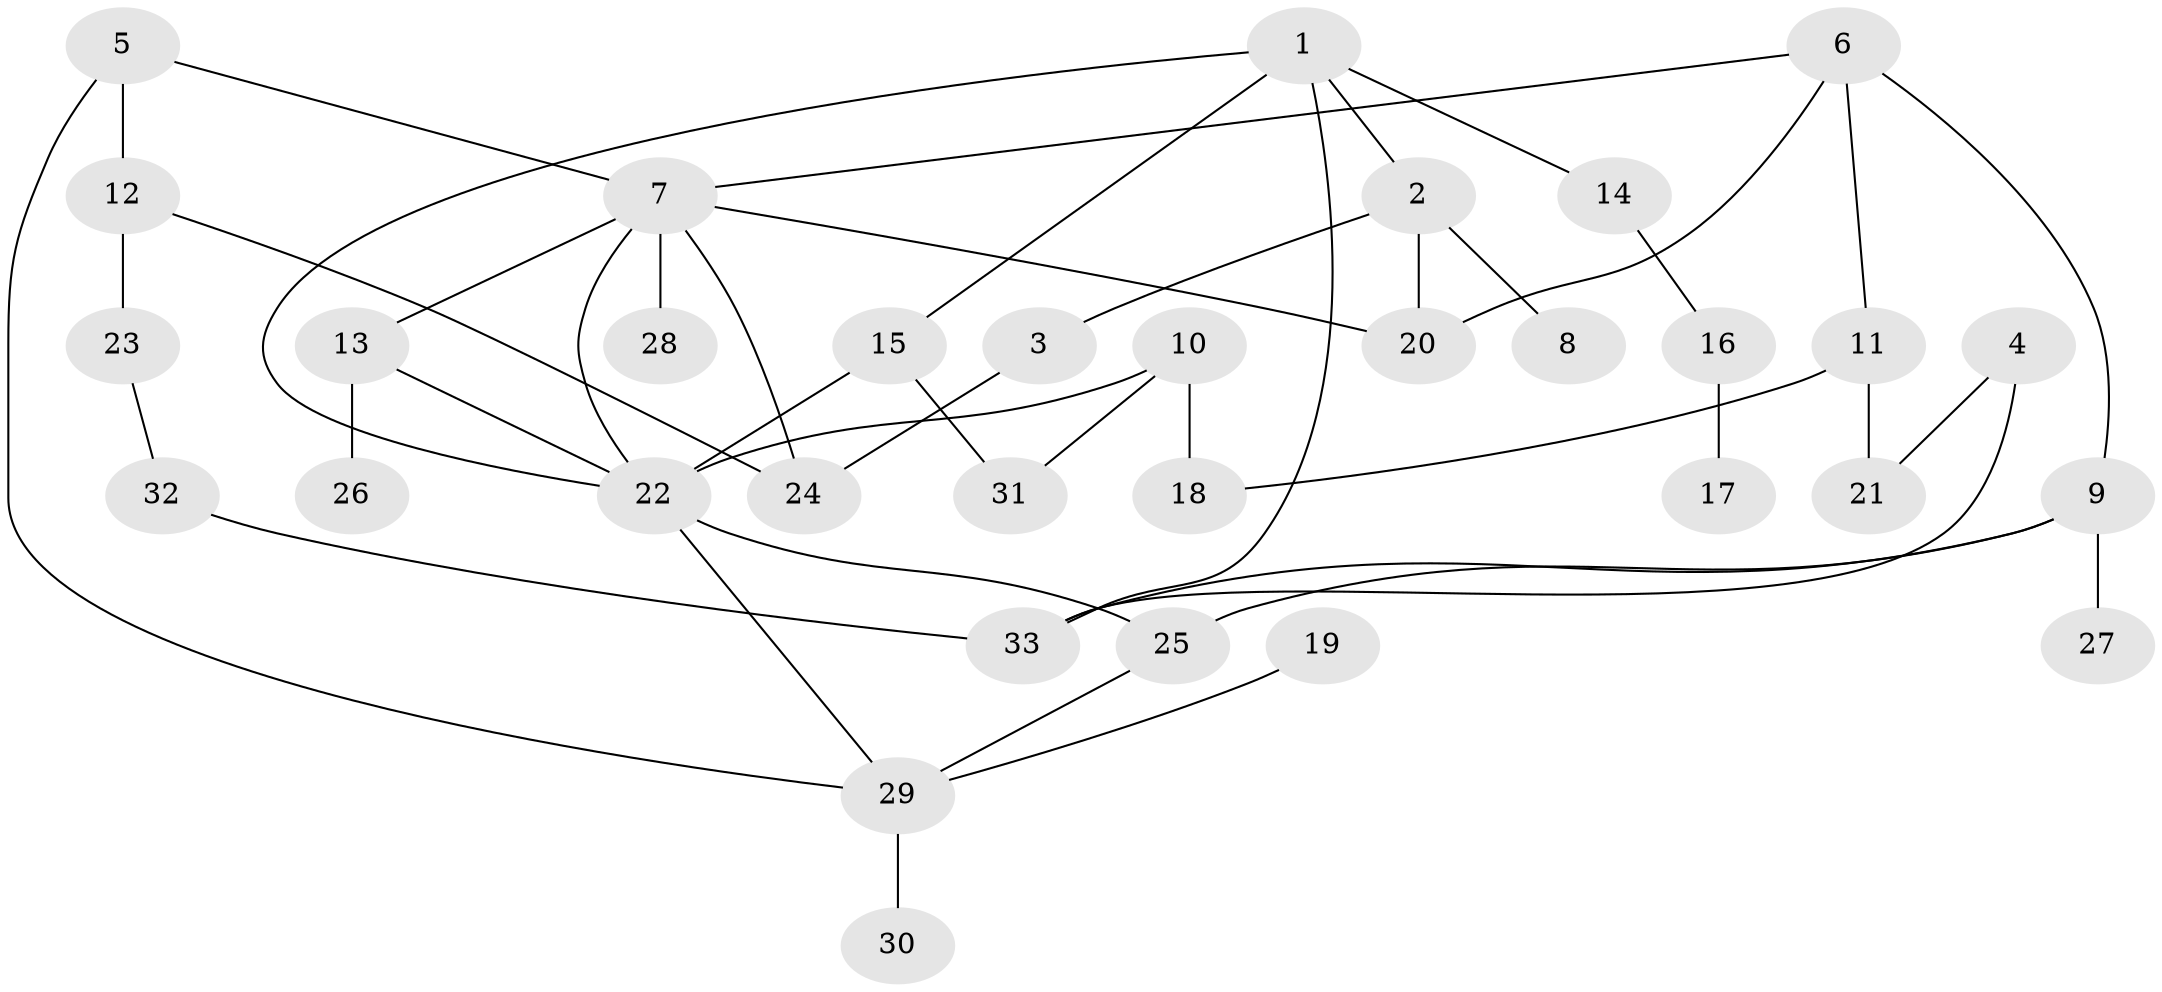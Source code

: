 // original degree distribution, {5: 0.07575757575757576, 7: 0.015151515151515152, 4: 0.09090909090909091, 3: 0.16666666666666666, 1: 0.3484848484848485, 2: 0.2727272727272727, 6: 0.030303030303030304}
// Generated by graph-tools (version 1.1) at 2025/01/03/09/25 03:01:09]
// undirected, 33 vertices, 46 edges
graph export_dot {
graph [start="1"]
  node [color=gray90,style=filled];
  1;
  2;
  3;
  4;
  5;
  6;
  7;
  8;
  9;
  10;
  11;
  12;
  13;
  14;
  15;
  16;
  17;
  18;
  19;
  20;
  21;
  22;
  23;
  24;
  25;
  26;
  27;
  28;
  29;
  30;
  31;
  32;
  33;
  1 -- 2 [weight=1.0];
  1 -- 14 [weight=1.0];
  1 -- 15 [weight=1.0];
  1 -- 22 [weight=1.0];
  1 -- 33 [weight=1.0];
  2 -- 3 [weight=1.0];
  2 -- 8 [weight=1.0];
  2 -- 20 [weight=1.0];
  3 -- 24 [weight=1.0];
  4 -- 21 [weight=1.0];
  4 -- 33 [weight=1.0];
  5 -- 7 [weight=1.0];
  5 -- 12 [weight=1.0];
  5 -- 29 [weight=1.0];
  6 -- 7 [weight=1.0];
  6 -- 9 [weight=1.0];
  6 -- 11 [weight=1.0];
  6 -- 20 [weight=1.0];
  7 -- 13 [weight=1.0];
  7 -- 20 [weight=1.0];
  7 -- 22 [weight=1.0];
  7 -- 24 [weight=1.0];
  7 -- 28 [weight=1.0];
  9 -- 25 [weight=1.0];
  9 -- 27 [weight=1.0];
  9 -- 33 [weight=1.0];
  10 -- 18 [weight=1.0];
  10 -- 22 [weight=1.0];
  10 -- 31 [weight=1.0];
  11 -- 18 [weight=1.0];
  11 -- 21 [weight=1.0];
  12 -- 23 [weight=2.0];
  12 -- 24 [weight=1.0];
  13 -- 22 [weight=1.0];
  13 -- 26 [weight=1.0];
  14 -- 16 [weight=1.0];
  15 -- 22 [weight=1.0];
  15 -- 31 [weight=1.0];
  16 -- 17 [weight=1.0];
  19 -- 29 [weight=1.0];
  22 -- 25 [weight=1.0];
  22 -- 29 [weight=1.0];
  23 -- 32 [weight=1.0];
  25 -- 29 [weight=1.0];
  29 -- 30 [weight=1.0];
  32 -- 33 [weight=1.0];
}
